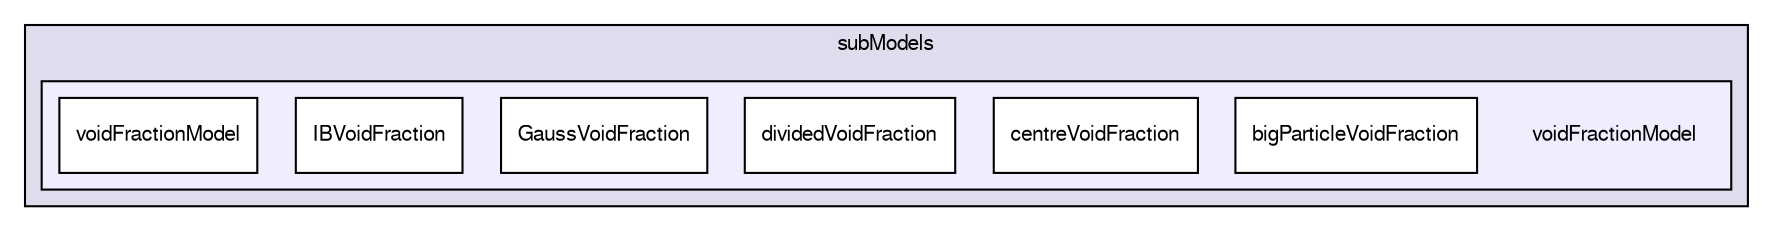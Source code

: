 digraph "/home/cgoniva/CFDEM/CFDEM-x.x-2.1.x/CFDEMcoupling-PUBLIC/src/lagrangian/cfdemParticle/subModels/voidFractionModel" {
  compound=true
  node [ fontsize="10", fontname="FreeSans"];
  edge [ labelfontsize="10", labelfontname="FreeSans"];
  subgraph clusterdir_b4405a94eb03d3869e7a57a48055cc50 {
    graph [ bgcolor="#ddddee", pencolor="black", label="subModels" fontname="FreeSans", fontsize="10", URL="dir_b4405a94eb03d3869e7a57a48055cc50.html"]
  subgraph clusterdir_0d572a40199fd375b32c34ae9527b915 {
    graph [ bgcolor="#eeeeff", pencolor="black", label="" URL="dir_0d572a40199fd375b32c34ae9527b915.html"];
    dir_0d572a40199fd375b32c34ae9527b915 [shape=plaintext label="voidFractionModel"];
    dir_7717944b52cfb0b7eaca336a958b97a5 [shape=box label="bigParticleVoidFraction" color="black" fillcolor="white" style="filled" URL="dir_7717944b52cfb0b7eaca336a958b97a5.html"];
    dir_25b786b440f97b4828271f732d5ccebf [shape=box label="centreVoidFraction" color="black" fillcolor="white" style="filled" URL="dir_25b786b440f97b4828271f732d5ccebf.html"];
    dir_7085880b7fb3d2fa9f5fa9b2af31309e [shape=box label="dividedVoidFraction" color="black" fillcolor="white" style="filled" URL="dir_7085880b7fb3d2fa9f5fa9b2af31309e.html"];
    dir_169a1a729970a0305a83dbbc177052f7 [shape=box label="GaussVoidFraction" color="black" fillcolor="white" style="filled" URL="dir_169a1a729970a0305a83dbbc177052f7.html"];
    dir_dfb065c64998235760d33756fa2d3d00 [shape=box label="IBVoidFraction" color="black" fillcolor="white" style="filled" URL="dir_dfb065c64998235760d33756fa2d3d00.html"];
    dir_ec28ef2e4687b5e37e60407d61c5479d [shape=box label="voidFractionModel" color="black" fillcolor="white" style="filled" URL="dir_ec28ef2e4687b5e37e60407d61c5479d.html"];
  }
  }
}
